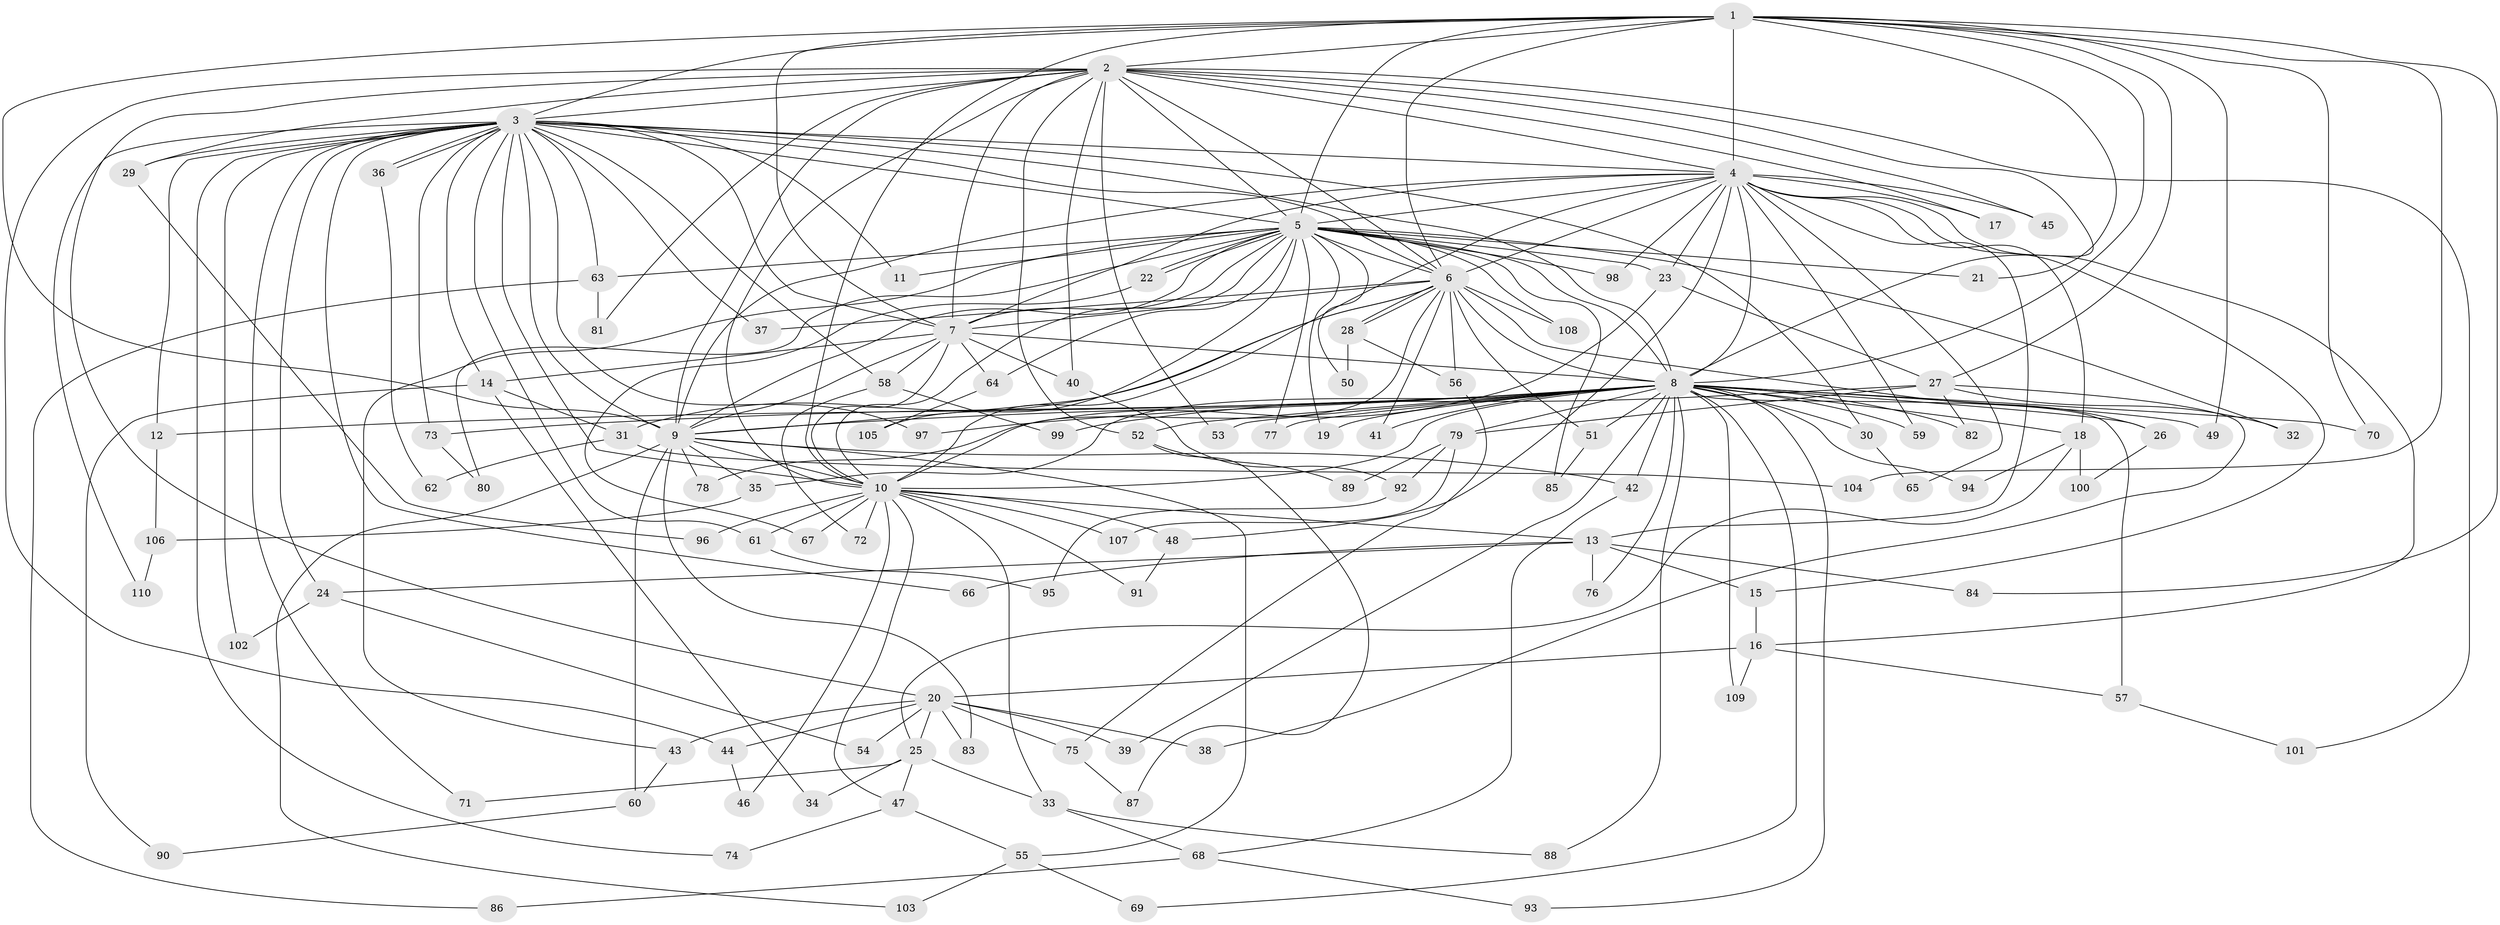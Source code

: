 // coarse degree distribution, {13: 0.012658227848101266, 16: 0.012658227848101266, 24: 0.02531645569620253, 19: 0.012658227848101266, 23: 0.012658227848101266, 14: 0.012658227848101266, 34: 0.012658227848101266, 18: 0.012658227848101266, 2: 0.45569620253164556, 3: 0.25316455696202533, 7: 0.012658227848101266, 5: 0.02531645569620253, 10: 0.012658227848101266, 4: 0.10126582278481013, 6: 0.02531645569620253}
// Generated by graph-tools (version 1.1) at 2025/51/02/27/25 19:51:43]
// undirected, 110 vertices, 245 edges
graph export_dot {
graph [start="1"]
  node [color=gray90,style=filled];
  1;
  2;
  3;
  4;
  5;
  6;
  7;
  8;
  9;
  10;
  11;
  12;
  13;
  14;
  15;
  16;
  17;
  18;
  19;
  20;
  21;
  22;
  23;
  24;
  25;
  26;
  27;
  28;
  29;
  30;
  31;
  32;
  33;
  34;
  35;
  36;
  37;
  38;
  39;
  40;
  41;
  42;
  43;
  44;
  45;
  46;
  47;
  48;
  49;
  50;
  51;
  52;
  53;
  54;
  55;
  56;
  57;
  58;
  59;
  60;
  61;
  62;
  63;
  64;
  65;
  66;
  67;
  68;
  69;
  70;
  71;
  72;
  73;
  74;
  75;
  76;
  77;
  78;
  79;
  80;
  81;
  82;
  83;
  84;
  85;
  86;
  87;
  88;
  89;
  90;
  91;
  92;
  93;
  94;
  95;
  96;
  97;
  98;
  99;
  100;
  101;
  102;
  103;
  104;
  105;
  106;
  107;
  108;
  109;
  110;
  1 -- 2;
  1 -- 3;
  1 -- 4;
  1 -- 5;
  1 -- 6;
  1 -- 7;
  1 -- 8;
  1 -- 9;
  1 -- 10;
  1 -- 21;
  1 -- 27;
  1 -- 49;
  1 -- 70;
  1 -- 84;
  1 -- 104;
  2 -- 3;
  2 -- 4;
  2 -- 5;
  2 -- 6;
  2 -- 7;
  2 -- 8;
  2 -- 9;
  2 -- 10;
  2 -- 17;
  2 -- 20;
  2 -- 29;
  2 -- 40;
  2 -- 44;
  2 -- 45;
  2 -- 52;
  2 -- 53;
  2 -- 81;
  2 -- 101;
  3 -- 4;
  3 -- 5;
  3 -- 6;
  3 -- 7;
  3 -- 8;
  3 -- 9;
  3 -- 10;
  3 -- 11;
  3 -- 12;
  3 -- 14;
  3 -- 24;
  3 -- 29;
  3 -- 30;
  3 -- 36;
  3 -- 36;
  3 -- 37;
  3 -- 58;
  3 -- 61;
  3 -- 63;
  3 -- 66;
  3 -- 71;
  3 -- 73;
  3 -- 74;
  3 -- 97;
  3 -- 102;
  3 -- 110;
  4 -- 5;
  4 -- 6;
  4 -- 7;
  4 -- 8;
  4 -- 9;
  4 -- 10;
  4 -- 13;
  4 -- 15;
  4 -- 16;
  4 -- 17;
  4 -- 18;
  4 -- 23;
  4 -- 45;
  4 -- 48;
  4 -- 59;
  4 -- 65;
  4 -- 98;
  5 -- 6;
  5 -- 7;
  5 -- 8;
  5 -- 9;
  5 -- 10;
  5 -- 11;
  5 -- 19;
  5 -- 21;
  5 -- 22;
  5 -- 22;
  5 -- 23;
  5 -- 32;
  5 -- 43;
  5 -- 50;
  5 -- 63;
  5 -- 64;
  5 -- 77;
  5 -- 80;
  5 -- 85;
  5 -- 98;
  5 -- 105;
  5 -- 108;
  6 -- 7;
  6 -- 8;
  6 -- 9;
  6 -- 10;
  6 -- 26;
  6 -- 28;
  6 -- 28;
  6 -- 31;
  6 -- 37;
  6 -- 41;
  6 -- 51;
  6 -- 56;
  6 -- 108;
  7 -- 8;
  7 -- 9;
  7 -- 10;
  7 -- 14;
  7 -- 40;
  7 -- 58;
  7 -- 64;
  8 -- 9;
  8 -- 10;
  8 -- 12;
  8 -- 18;
  8 -- 19;
  8 -- 26;
  8 -- 30;
  8 -- 35;
  8 -- 39;
  8 -- 41;
  8 -- 42;
  8 -- 49;
  8 -- 51;
  8 -- 52;
  8 -- 53;
  8 -- 57;
  8 -- 59;
  8 -- 69;
  8 -- 70;
  8 -- 73;
  8 -- 76;
  8 -- 77;
  8 -- 79;
  8 -- 82;
  8 -- 88;
  8 -- 93;
  8 -- 94;
  8 -- 97;
  8 -- 109;
  9 -- 10;
  9 -- 35;
  9 -- 42;
  9 -- 55;
  9 -- 60;
  9 -- 78;
  9 -- 83;
  9 -- 103;
  10 -- 13;
  10 -- 33;
  10 -- 46;
  10 -- 47;
  10 -- 48;
  10 -- 61;
  10 -- 67;
  10 -- 72;
  10 -- 91;
  10 -- 96;
  10 -- 107;
  12 -- 106;
  13 -- 15;
  13 -- 24;
  13 -- 66;
  13 -- 76;
  13 -- 84;
  14 -- 31;
  14 -- 34;
  14 -- 90;
  15 -- 16;
  16 -- 20;
  16 -- 57;
  16 -- 109;
  18 -- 25;
  18 -- 94;
  18 -- 100;
  20 -- 25;
  20 -- 38;
  20 -- 39;
  20 -- 43;
  20 -- 44;
  20 -- 54;
  20 -- 75;
  20 -- 83;
  22 -- 67;
  23 -- 27;
  23 -- 78;
  24 -- 54;
  24 -- 102;
  25 -- 33;
  25 -- 34;
  25 -- 47;
  25 -- 71;
  26 -- 100;
  27 -- 32;
  27 -- 38;
  27 -- 79;
  27 -- 82;
  27 -- 99;
  28 -- 50;
  28 -- 56;
  29 -- 96;
  30 -- 65;
  31 -- 62;
  31 -- 104;
  33 -- 68;
  33 -- 88;
  35 -- 106;
  36 -- 62;
  40 -- 92;
  42 -- 68;
  43 -- 60;
  44 -- 46;
  47 -- 55;
  47 -- 74;
  48 -- 91;
  51 -- 85;
  52 -- 87;
  52 -- 89;
  55 -- 69;
  55 -- 103;
  56 -- 75;
  57 -- 101;
  58 -- 72;
  58 -- 99;
  60 -- 90;
  61 -- 95;
  63 -- 81;
  63 -- 86;
  64 -- 105;
  68 -- 86;
  68 -- 93;
  73 -- 80;
  75 -- 87;
  79 -- 89;
  79 -- 92;
  79 -- 107;
  92 -- 95;
  106 -- 110;
}
